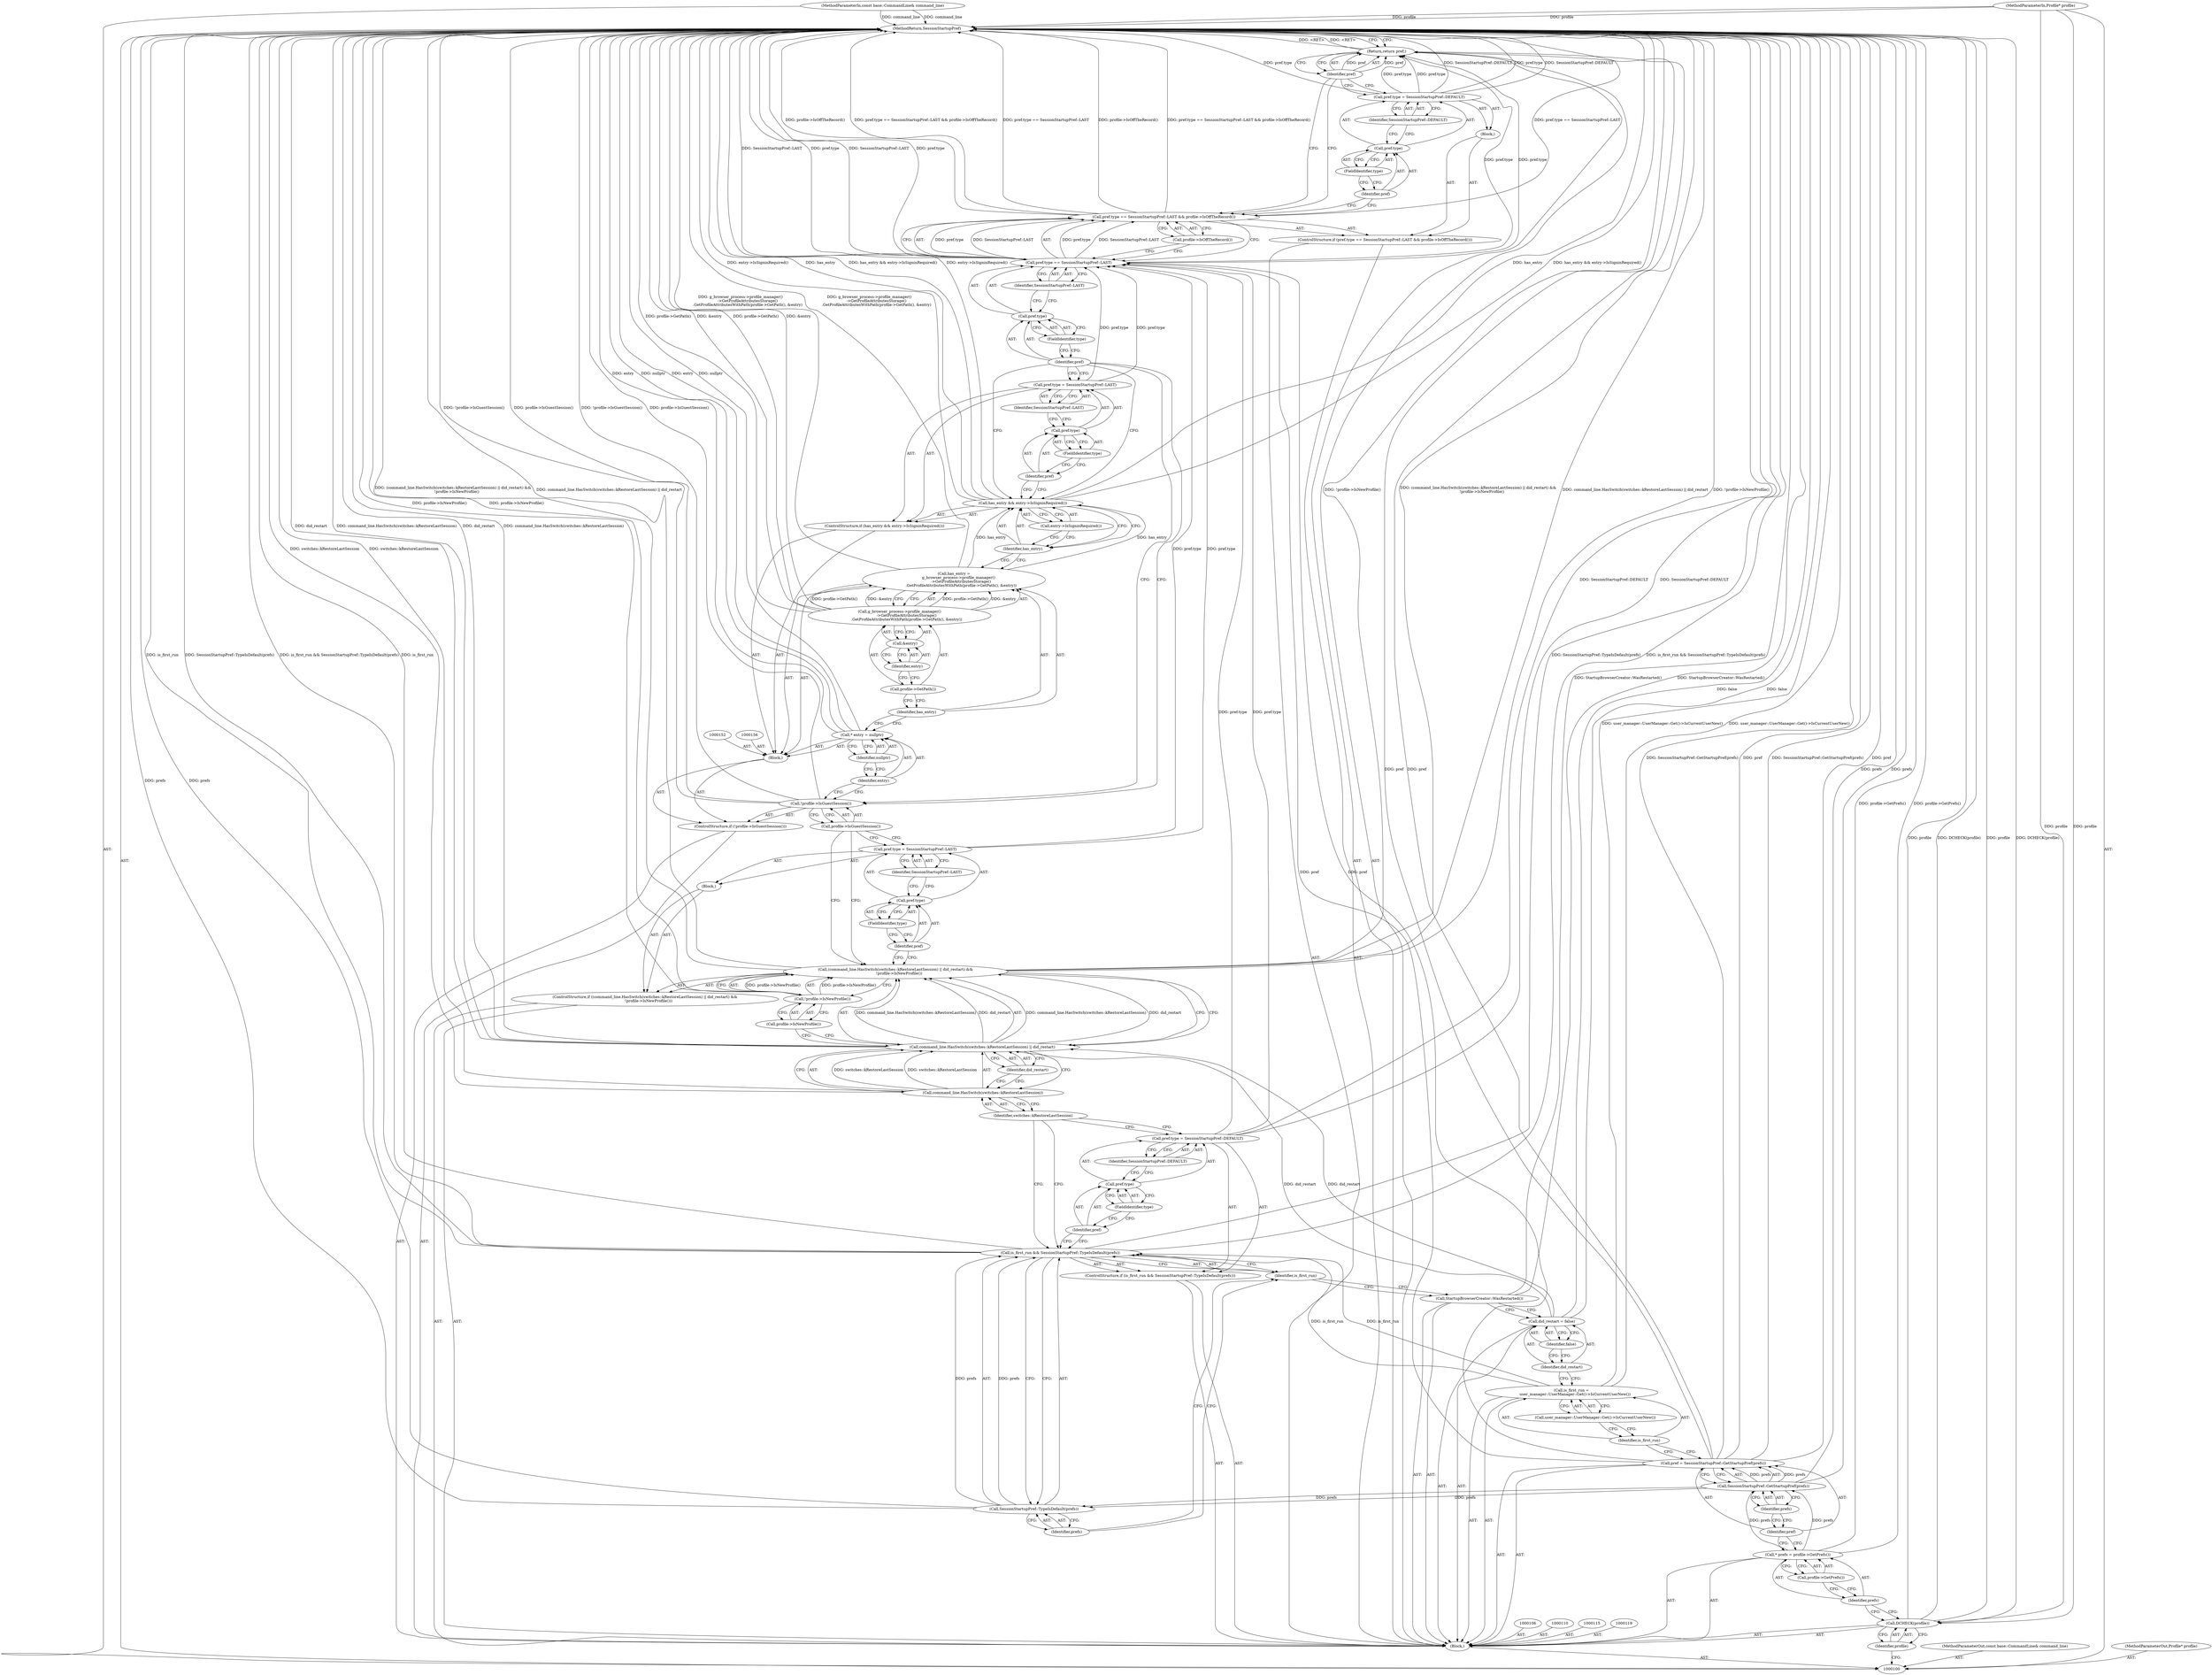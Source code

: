 digraph "0_Chrome_7a0dee9d17d0ee7fd1b40b017442f4952384a7c2" {
"1000188" [label="(MethodReturn,SessionStartupPref)"];
"1000118" [label="(Call,user_manager::UserManager::Get()->IsCurrentUserNew())"];
"1000120" [label="(Call,did_restart = false)"];
"1000121" [label="(Identifier,did_restart)"];
"1000122" [label="(Identifier,false)"];
"1000123" [label="(Call,StartupBrowserCreator::WasRestarted())"];
"1000124" [label="(ControlStructure,if (is_first_run && SessionStartupPref::TypeIsDefault(prefs)))"];
"1000127" [label="(Call,SessionStartupPref::TypeIsDefault(prefs))"];
"1000128" [label="(Identifier,prefs)"];
"1000125" [label="(Call,is_first_run && SessionStartupPref::TypeIsDefault(prefs))"];
"1000126" [label="(Identifier,is_first_run)"];
"1000133" [label="(Identifier,SessionStartupPref::DEFAULT)"];
"1000129" [label="(Call,pref.type = SessionStartupPref::DEFAULT)"];
"1000130" [label="(Call,pref.type)"];
"1000131" [label="(Identifier,pref)"];
"1000132" [label="(FieldIdentifier,type)"];
"1000101" [label="(MethodParameterIn,const base::CommandLine& command_line)"];
"1000277" [label="(MethodParameterOut,const base::CommandLine& command_line)"];
"1000134" [label="(ControlStructure,if ((command_line.HasSwitch(switches::kRestoreLastSession) || did_restart) &&\n      !profile->IsNewProfile()))"];
"1000138" [label="(Identifier,switches::kRestoreLastSession)"];
"1000135" [label="(Call,(command_line.HasSwitch(switches::kRestoreLastSession) || did_restart) &&\n      !profile->IsNewProfile())"];
"1000139" [label="(Identifier,did_restart)"];
"1000136" [label="(Call,command_line.HasSwitch(switches::kRestoreLastSession) || did_restart)"];
"1000137" [label="(Call,command_line.HasSwitch(switches::kRestoreLastSession))"];
"1000142" [label="(Block,)"];
"1000140" [label="(Call,!profile->IsNewProfile())"];
"1000141" [label="(Call,profile->IsNewProfile())"];
"1000147" [label="(Identifier,SessionStartupPref::LAST)"];
"1000143" [label="(Call,pref.type = SessionStartupPref::LAST)"];
"1000144" [label="(Call,pref.type)"];
"1000145" [label="(Identifier,pref)"];
"1000146" [label="(FieldIdentifier,type)"];
"1000148" [label="(ControlStructure,if (!profile->IsGuestSession()))"];
"1000149" [label="(Call,!profile->IsGuestSession())"];
"1000150" [label="(Call,profile->IsGuestSession())"];
"1000153" [label="(Call,* entry = nullptr)"];
"1000154" [label="(Identifier,entry)"];
"1000155" [label="(Identifier,nullptr)"];
"1000151" [label="(Block,)"];
"1000157" [label="(Call,has_entry =\n        g_browser_process->profile_manager()\n            ->GetProfileAttributesStorage()\n            .GetProfileAttributesWithPath(profile->GetPath(), &entry))"];
"1000158" [label="(Identifier,has_entry)"];
"1000159" [label="(Call,g_browser_process->profile_manager()\n            ->GetProfileAttributesStorage()\n            .GetProfileAttributesWithPath(profile->GetPath(), &entry))"];
"1000103" [label="(Block,)"];
"1000102" [label="(MethodParameterIn,Profile* profile)"];
"1000278" [label="(MethodParameterOut,Profile* profile)"];
"1000160" [label="(Call,profile->GetPath())"];
"1000161" [label="(Call,&entry)"];
"1000162" [label="(Identifier,entry)"];
"1000166" [label="(Call,entry->IsSigninRequired())"];
"1000163" [label="(ControlStructure,if (has_entry && entry->IsSigninRequired()))"];
"1000164" [label="(Call,has_entry && entry->IsSigninRequired())"];
"1000165" [label="(Identifier,has_entry)"];
"1000170" [label="(FieldIdentifier,type)"];
"1000171" [label="(Identifier,SessionStartupPref::LAST)"];
"1000167" [label="(Call,pref.type = SessionStartupPref::LAST)"];
"1000168" [label="(Call,pref.type)"];
"1000169" [label="(Identifier,pref)"];
"1000177" [label="(FieldIdentifier,type)"];
"1000178" [label="(Identifier,SessionStartupPref::LAST)"];
"1000172" [label="(ControlStructure,if (pref.type == SessionStartupPref::LAST && profile->IsOffTheRecord()))"];
"1000179" [label="(Call,profile->IsOffTheRecord())"];
"1000173" [label="(Call,pref.type == SessionStartupPref::LAST && profile->IsOffTheRecord())"];
"1000174" [label="(Call,pref.type == SessionStartupPref::LAST)"];
"1000175" [label="(Call,pref.type)"];
"1000176" [label="(Identifier,pref)"];
"1000180" [label="(Block,)"];
"1000185" [label="(Identifier,SessionStartupPref::DEFAULT)"];
"1000181" [label="(Call,pref.type = SessionStartupPref::DEFAULT)"];
"1000182" [label="(Call,pref.type)"];
"1000183" [label="(Identifier,pref)"];
"1000184" [label="(FieldIdentifier,type)"];
"1000104" [label="(Call,DCHECK(profile))"];
"1000105" [label="(Identifier,profile)"];
"1000186" [label="(Return,return pref;)"];
"1000187" [label="(Identifier,pref)"];
"1000107" [label="(Call,* prefs = profile->GetPrefs())"];
"1000108" [label="(Identifier,prefs)"];
"1000109" [label="(Call,profile->GetPrefs())"];
"1000111" [label="(Call,pref = SessionStartupPref::GetStartupPref(prefs))"];
"1000112" [label="(Identifier,pref)"];
"1000113" [label="(Call,SessionStartupPref::GetStartupPref(prefs))"];
"1000114" [label="(Identifier,prefs)"];
"1000116" [label="(Call,is_first_run =\n      user_manager::UserManager::Get()->IsCurrentUserNew())"];
"1000117" [label="(Identifier,is_first_run)"];
"1000188" -> "1000100"  [label="AST: "];
"1000188" -> "1000186"  [label="CFG: "];
"1000186" -> "1000188"  [label="DDG: <RET>"];
"1000125" -> "1000188"  [label="DDG: is_first_run && SessionStartupPref::TypeIsDefault(prefs)"];
"1000125" -> "1000188"  [label="DDG: is_first_run"];
"1000125" -> "1000188"  [label="DDG: SessionStartupPref::TypeIsDefault(prefs)"];
"1000181" -> "1000188"  [label="DDG: SessionStartupPref::DEFAULT"];
"1000181" -> "1000188"  [label="DDG: pref.type"];
"1000104" -> "1000188"  [label="DDG: profile"];
"1000104" -> "1000188"  [label="DDG: DCHECK(profile)"];
"1000149" -> "1000188"  [label="DDG: !profile->IsGuestSession()"];
"1000149" -> "1000188"  [label="DDG: profile->IsGuestSession()"];
"1000116" -> "1000188"  [label="DDG: user_manager::UserManager::Get()->IsCurrentUserNew()"];
"1000153" -> "1000188"  [label="DDG: entry"];
"1000153" -> "1000188"  [label="DDG: nullptr"];
"1000164" -> "1000188"  [label="DDG: has_entry"];
"1000164" -> "1000188"  [label="DDG: has_entry && entry->IsSigninRequired()"];
"1000164" -> "1000188"  [label="DDG: entry->IsSigninRequired()"];
"1000174" -> "1000188"  [label="DDG: SessionStartupPref::LAST"];
"1000174" -> "1000188"  [label="DDG: pref.type"];
"1000157" -> "1000188"  [label="DDG: g_browser_process->profile_manager()\n            ->GetProfileAttributesStorage()\n            .GetProfileAttributesWithPath(profile->GetPath(), &entry)"];
"1000173" -> "1000188"  [label="DDG: profile->IsOffTheRecord()"];
"1000173" -> "1000188"  [label="DDG: pref.type == SessionStartupPref::LAST && profile->IsOffTheRecord()"];
"1000173" -> "1000188"  [label="DDG: pref.type == SessionStartupPref::LAST"];
"1000113" -> "1000188"  [label="DDG: prefs"];
"1000159" -> "1000188"  [label="DDG: profile->GetPath()"];
"1000159" -> "1000188"  [label="DDG: &entry"];
"1000123" -> "1000188"  [label="DDG: StartupBrowserCreator::WasRestarted()"];
"1000140" -> "1000188"  [label="DDG: profile->IsNewProfile()"];
"1000136" -> "1000188"  [label="DDG: did_restart"];
"1000136" -> "1000188"  [label="DDG: command_line.HasSwitch(switches::kRestoreLastSession)"];
"1000135" -> "1000188"  [label="DDG: !profile->IsNewProfile()"];
"1000135" -> "1000188"  [label="DDG: (command_line.HasSwitch(switches::kRestoreLastSession) || did_restart) &&\n      !profile->IsNewProfile()"];
"1000135" -> "1000188"  [label="DDG: command_line.HasSwitch(switches::kRestoreLastSession) || did_restart"];
"1000129" -> "1000188"  [label="DDG: SessionStartupPref::DEFAULT"];
"1000102" -> "1000188"  [label="DDG: profile"];
"1000111" -> "1000188"  [label="DDG: pref"];
"1000111" -> "1000188"  [label="DDG: SessionStartupPref::GetStartupPref(prefs)"];
"1000101" -> "1000188"  [label="DDG: command_line"];
"1000120" -> "1000188"  [label="DDG: false"];
"1000127" -> "1000188"  [label="DDG: prefs"];
"1000137" -> "1000188"  [label="DDG: switches::kRestoreLastSession"];
"1000107" -> "1000188"  [label="DDG: profile->GetPrefs()"];
"1000118" -> "1000116"  [label="AST: "];
"1000118" -> "1000117"  [label="CFG: "];
"1000116" -> "1000118"  [label="CFG: "];
"1000120" -> "1000103"  [label="AST: "];
"1000120" -> "1000122"  [label="CFG: "];
"1000121" -> "1000120"  [label="AST: "];
"1000122" -> "1000120"  [label="AST: "];
"1000123" -> "1000120"  [label="CFG: "];
"1000120" -> "1000188"  [label="DDG: false"];
"1000120" -> "1000136"  [label="DDG: did_restart"];
"1000121" -> "1000120"  [label="AST: "];
"1000121" -> "1000116"  [label="CFG: "];
"1000122" -> "1000121"  [label="CFG: "];
"1000122" -> "1000120"  [label="AST: "];
"1000122" -> "1000121"  [label="CFG: "];
"1000120" -> "1000122"  [label="CFG: "];
"1000123" -> "1000103"  [label="AST: "];
"1000123" -> "1000120"  [label="CFG: "];
"1000126" -> "1000123"  [label="CFG: "];
"1000123" -> "1000188"  [label="DDG: StartupBrowserCreator::WasRestarted()"];
"1000124" -> "1000103"  [label="AST: "];
"1000125" -> "1000124"  [label="AST: "];
"1000129" -> "1000124"  [label="AST: "];
"1000127" -> "1000125"  [label="AST: "];
"1000127" -> "1000128"  [label="CFG: "];
"1000128" -> "1000127"  [label="AST: "];
"1000125" -> "1000127"  [label="CFG: "];
"1000127" -> "1000188"  [label="DDG: prefs"];
"1000127" -> "1000125"  [label="DDG: prefs"];
"1000113" -> "1000127"  [label="DDG: prefs"];
"1000128" -> "1000127"  [label="AST: "];
"1000128" -> "1000126"  [label="CFG: "];
"1000127" -> "1000128"  [label="CFG: "];
"1000125" -> "1000124"  [label="AST: "];
"1000125" -> "1000126"  [label="CFG: "];
"1000125" -> "1000127"  [label="CFG: "];
"1000126" -> "1000125"  [label="AST: "];
"1000127" -> "1000125"  [label="AST: "];
"1000131" -> "1000125"  [label="CFG: "];
"1000138" -> "1000125"  [label="CFG: "];
"1000125" -> "1000188"  [label="DDG: is_first_run && SessionStartupPref::TypeIsDefault(prefs)"];
"1000125" -> "1000188"  [label="DDG: is_first_run"];
"1000125" -> "1000188"  [label="DDG: SessionStartupPref::TypeIsDefault(prefs)"];
"1000116" -> "1000125"  [label="DDG: is_first_run"];
"1000127" -> "1000125"  [label="DDG: prefs"];
"1000126" -> "1000125"  [label="AST: "];
"1000126" -> "1000123"  [label="CFG: "];
"1000128" -> "1000126"  [label="CFG: "];
"1000125" -> "1000126"  [label="CFG: "];
"1000133" -> "1000129"  [label="AST: "];
"1000133" -> "1000130"  [label="CFG: "];
"1000129" -> "1000133"  [label="CFG: "];
"1000129" -> "1000124"  [label="AST: "];
"1000129" -> "1000133"  [label="CFG: "];
"1000130" -> "1000129"  [label="AST: "];
"1000133" -> "1000129"  [label="AST: "];
"1000138" -> "1000129"  [label="CFG: "];
"1000129" -> "1000188"  [label="DDG: SessionStartupPref::DEFAULT"];
"1000129" -> "1000174"  [label="DDG: pref.type"];
"1000130" -> "1000129"  [label="AST: "];
"1000130" -> "1000132"  [label="CFG: "];
"1000131" -> "1000130"  [label="AST: "];
"1000132" -> "1000130"  [label="AST: "];
"1000133" -> "1000130"  [label="CFG: "];
"1000131" -> "1000130"  [label="AST: "];
"1000131" -> "1000125"  [label="CFG: "];
"1000132" -> "1000131"  [label="CFG: "];
"1000132" -> "1000130"  [label="AST: "];
"1000132" -> "1000131"  [label="CFG: "];
"1000130" -> "1000132"  [label="CFG: "];
"1000101" -> "1000100"  [label="AST: "];
"1000101" -> "1000188"  [label="DDG: command_line"];
"1000277" -> "1000100"  [label="AST: "];
"1000134" -> "1000103"  [label="AST: "];
"1000135" -> "1000134"  [label="AST: "];
"1000142" -> "1000134"  [label="AST: "];
"1000138" -> "1000137"  [label="AST: "];
"1000138" -> "1000129"  [label="CFG: "];
"1000138" -> "1000125"  [label="CFG: "];
"1000137" -> "1000138"  [label="CFG: "];
"1000135" -> "1000134"  [label="AST: "];
"1000135" -> "1000136"  [label="CFG: "];
"1000135" -> "1000140"  [label="CFG: "];
"1000136" -> "1000135"  [label="AST: "];
"1000140" -> "1000135"  [label="AST: "];
"1000145" -> "1000135"  [label="CFG: "];
"1000150" -> "1000135"  [label="CFG: "];
"1000135" -> "1000188"  [label="DDG: !profile->IsNewProfile()"];
"1000135" -> "1000188"  [label="DDG: (command_line.HasSwitch(switches::kRestoreLastSession) || did_restart) &&\n      !profile->IsNewProfile()"];
"1000135" -> "1000188"  [label="DDG: command_line.HasSwitch(switches::kRestoreLastSession) || did_restart"];
"1000136" -> "1000135"  [label="DDG: command_line.HasSwitch(switches::kRestoreLastSession)"];
"1000136" -> "1000135"  [label="DDG: did_restart"];
"1000140" -> "1000135"  [label="DDG: profile->IsNewProfile()"];
"1000139" -> "1000136"  [label="AST: "];
"1000139" -> "1000137"  [label="CFG: "];
"1000136" -> "1000139"  [label="CFG: "];
"1000136" -> "1000135"  [label="AST: "];
"1000136" -> "1000137"  [label="CFG: "];
"1000136" -> "1000139"  [label="CFG: "];
"1000137" -> "1000136"  [label="AST: "];
"1000139" -> "1000136"  [label="AST: "];
"1000141" -> "1000136"  [label="CFG: "];
"1000135" -> "1000136"  [label="CFG: "];
"1000136" -> "1000188"  [label="DDG: did_restart"];
"1000136" -> "1000188"  [label="DDG: command_line.HasSwitch(switches::kRestoreLastSession)"];
"1000136" -> "1000135"  [label="DDG: command_line.HasSwitch(switches::kRestoreLastSession)"];
"1000136" -> "1000135"  [label="DDG: did_restart"];
"1000137" -> "1000136"  [label="DDG: switches::kRestoreLastSession"];
"1000120" -> "1000136"  [label="DDG: did_restart"];
"1000137" -> "1000136"  [label="AST: "];
"1000137" -> "1000138"  [label="CFG: "];
"1000138" -> "1000137"  [label="AST: "];
"1000139" -> "1000137"  [label="CFG: "];
"1000136" -> "1000137"  [label="CFG: "];
"1000137" -> "1000188"  [label="DDG: switches::kRestoreLastSession"];
"1000137" -> "1000136"  [label="DDG: switches::kRestoreLastSession"];
"1000142" -> "1000134"  [label="AST: "];
"1000143" -> "1000142"  [label="AST: "];
"1000140" -> "1000135"  [label="AST: "];
"1000140" -> "1000141"  [label="CFG: "];
"1000141" -> "1000140"  [label="AST: "];
"1000135" -> "1000140"  [label="CFG: "];
"1000140" -> "1000188"  [label="DDG: profile->IsNewProfile()"];
"1000140" -> "1000135"  [label="DDG: profile->IsNewProfile()"];
"1000141" -> "1000140"  [label="AST: "];
"1000141" -> "1000136"  [label="CFG: "];
"1000140" -> "1000141"  [label="CFG: "];
"1000147" -> "1000143"  [label="AST: "];
"1000147" -> "1000144"  [label="CFG: "];
"1000143" -> "1000147"  [label="CFG: "];
"1000143" -> "1000142"  [label="AST: "];
"1000143" -> "1000147"  [label="CFG: "];
"1000144" -> "1000143"  [label="AST: "];
"1000147" -> "1000143"  [label="AST: "];
"1000150" -> "1000143"  [label="CFG: "];
"1000143" -> "1000174"  [label="DDG: pref.type"];
"1000144" -> "1000143"  [label="AST: "];
"1000144" -> "1000146"  [label="CFG: "];
"1000145" -> "1000144"  [label="AST: "];
"1000146" -> "1000144"  [label="AST: "];
"1000147" -> "1000144"  [label="CFG: "];
"1000145" -> "1000144"  [label="AST: "];
"1000145" -> "1000135"  [label="CFG: "];
"1000146" -> "1000145"  [label="CFG: "];
"1000146" -> "1000144"  [label="AST: "];
"1000146" -> "1000145"  [label="CFG: "];
"1000144" -> "1000146"  [label="CFG: "];
"1000148" -> "1000103"  [label="AST: "];
"1000149" -> "1000148"  [label="AST: "];
"1000151" -> "1000148"  [label="AST: "];
"1000149" -> "1000148"  [label="AST: "];
"1000149" -> "1000150"  [label="CFG: "];
"1000150" -> "1000149"  [label="AST: "];
"1000154" -> "1000149"  [label="CFG: "];
"1000176" -> "1000149"  [label="CFG: "];
"1000149" -> "1000188"  [label="DDG: !profile->IsGuestSession()"];
"1000149" -> "1000188"  [label="DDG: profile->IsGuestSession()"];
"1000150" -> "1000149"  [label="AST: "];
"1000150" -> "1000143"  [label="CFG: "];
"1000150" -> "1000135"  [label="CFG: "];
"1000149" -> "1000150"  [label="CFG: "];
"1000153" -> "1000151"  [label="AST: "];
"1000153" -> "1000155"  [label="CFG: "];
"1000154" -> "1000153"  [label="AST: "];
"1000155" -> "1000153"  [label="AST: "];
"1000158" -> "1000153"  [label="CFG: "];
"1000153" -> "1000188"  [label="DDG: entry"];
"1000153" -> "1000188"  [label="DDG: nullptr"];
"1000154" -> "1000153"  [label="AST: "];
"1000154" -> "1000149"  [label="CFG: "];
"1000155" -> "1000154"  [label="CFG: "];
"1000155" -> "1000153"  [label="AST: "];
"1000155" -> "1000154"  [label="CFG: "];
"1000153" -> "1000155"  [label="CFG: "];
"1000151" -> "1000148"  [label="AST: "];
"1000152" -> "1000151"  [label="AST: "];
"1000153" -> "1000151"  [label="AST: "];
"1000156" -> "1000151"  [label="AST: "];
"1000157" -> "1000151"  [label="AST: "];
"1000163" -> "1000151"  [label="AST: "];
"1000157" -> "1000151"  [label="AST: "];
"1000157" -> "1000159"  [label="CFG: "];
"1000158" -> "1000157"  [label="AST: "];
"1000159" -> "1000157"  [label="AST: "];
"1000165" -> "1000157"  [label="CFG: "];
"1000157" -> "1000188"  [label="DDG: g_browser_process->profile_manager()\n            ->GetProfileAttributesStorage()\n            .GetProfileAttributesWithPath(profile->GetPath(), &entry)"];
"1000159" -> "1000157"  [label="DDG: profile->GetPath()"];
"1000159" -> "1000157"  [label="DDG: &entry"];
"1000157" -> "1000164"  [label="DDG: has_entry"];
"1000158" -> "1000157"  [label="AST: "];
"1000158" -> "1000153"  [label="CFG: "];
"1000160" -> "1000158"  [label="CFG: "];
"1000159" -> "1000157"  [label="AST: "];
"1000159" -> "1000161"  [label="CFG: "];
"1000160" -> "1000159"  [label="AST: "];
"1000161" -> "1000159"  [label="AST: "];
"1000157" -> "1000159"  [label="CFG: "];
"1000159" -> "1000188"  [label="DDG: profile->GetPath()"];
"1000159" -> "1000188"  [label="DDG: &entry"];
"1000159" -> "1000157"  [label="DDG: profile->GetPath()"];
"1000159" -> "1000157"  [label="DDG: &entry"];
"1000103" -> "1000100"  [label="AST: "];
"1000104" -> "1000103"  [label="AST: "];
"1000106" -> "1000103"  [label="AST: "];
"1000107" -> "1000103"  [label="AST: "];
"1000110" -> "1000103"  [label="AST: "];
"1000111" -> "1000103"  [label="AST: "];
"1000115" -> "1000103"  [label="AST: "];
"1000116" -> "1000103"  [label="AST: "];
"1000119" -> "1000103"  [label="AST: "];
"1000120" -> "1000103"  [label="AST: "];
"1000123" -> "1000103"  [label="AST: "];
"1000124" -> "1000103"  [label="AST: "];
"1000134" -> "1000103"  [label="AST: "];
"1000148" -> "1000103"  [label="AST: "];
"1000172" -> "1000103"  [label="AST: "];
"1000186" -> "1000103"  [label="AST: "];
"1000102" -> "1000100"  [label="AST: "];
"1000102" -> "1000188"  [label="DDG: profile"];
"1000102" -> "1000104"  [label="DDG: profile"];
"1000278" -> "1000100"  [label="AST: "];
"1000160" -> "1000159"  [label="AST: "];
"1000160" -> "1000158"  [label="CFG: "];
"1000162" -> "1000160"  [label="CFG: "];
"1000161" -> "1000159"  [label="AST: "];
"1000161" -> "1000162"  [label="CFG: "];
"1000162" -> "1000161"  [label="AST: "];
"1000159" -> "1000161"  [label="CFG: "];
"1000162" -> "1000161"  [label="AST: "];
"1000162" -> "1000160"  [label="CFG: "];
"1000161" -> "1000162"  [label="CFG: "];
"1000166" -> "1000164"  [label="AST: "];
"1000166" -> "1000165"  [label="CFG: "];
"1000164" -> "1000166"  [label="CFG: "];
"1000163" -> "1000151"  [label="AST: "];
"1000164" -> "1000163"  [label="AST: "];
"1000167" -> "1000163"  [label="AST: "];
"1000164" -> "1000163"  [label="AST: "];
"1000164" -> "1000165"  [label="CFG: "];
"1000164" -> "1000166"  [label="CFG: "];
"1000165" -> "1000164"  [label="AST: "];
"1000166" -> "1000164"  [label="AST: "];
"1000169" -> "1000164"  [label="CFG: "];
"1000176" -> "1000164"  [label="CFG: "];
"1000164" -> "1000188"  [label="DDG: has_entry"];
"1000164" -> "1000188"  [label="DDG: has_entry && entry->IsSigninRequired()"];
"1000164" -> "1000188"  [label="DDG: entry->IsSigninRequired()"];
"1000157" -> "1000164"  [label="DDG: has_entry"];
"1000165" -> "1000164"  [label="AST: "];
"1000165" -> "1000157"  [label="CFG: "];
"1000166" -> "1000165"  [label="CFG: "];
"1000164" -> "1000165"  [label="CFG: "];
"1000170" -> "1000168"  [label="AST: "];
"1000170" -> "1000169"  [label="CFG: "];
"1000168" -> "1000170"  [label="CFG: "];
"1000171" -> "1000167"  [label="AST: "];
"1000171" -> "1000168"  [label="CFG: "];
"1000167" -> "1000171"  [label="CFG: "];
"1000167" -> "1000163"  [label="AST: "];
"1000167" -> "1000171"  [label="CFG: "];
"1000168" -> "1000167"  [label="AST: "];
"1000171" -> "1000167"  [label="AST: "];
"1000176" -> "1000167"  [label="CFG: "];
"1000167" -> "1000174"  [label="DDG: pref.type"];
"1000168" -> "1000167"  [label="AST: "];
"1000168" -> "1000170"  [label="CFG: "];
"1000169" -> "1000168"  [label="AST: "];
"1000170" -> "1000168"  [label="AST: "];
"1000171" -> "1000168"  [label="CFG: "];
"1000169" -> "1000168"  [label="AST: "];
"1000169" -> "1000164"  [label="CFG: "];
"1000170" -> "1000169"  [label="CFG: "];
"1000177" -> "1000175"  [label="AST: "];
"1000177" -> "1000176"  [label="CFG: "];
"1000175" -> "1000177"  [label="CFG: "];
"1000178" -> "1000174"  [label="AST: "];
"1000178" -> "1000175"  [label="CFG: "];
"1000174" -> "1000178"  [label="CFG: "];
"1000172" -> "1000103"  [label="AST: "];
"1000173" -> "1000172"  [label="AST: "];
"1000180" -> "1000172"  [label="AST: "];
"1000179" -> "1000173"  [label="AST: "];
"1000179" -> "1000174"  [label="CFG: "];
"1000173" -> "1000179"  [label="CFG: "];
"1000173" -> "1000172"  [label="AST: "];
"1000173" -> "1000174"  [label="CFG: "];
"1000173" -> "1000179"  [label="CFG: "];
"1000174" -> "1000173"  [label="AST: "];
"1000179" -> "1000173"  [label="AST: "];
"1000183" -> "1000173"  [label="CFG: "];
"1000187" -> "1000173"  [label="CFG: "];
"1000173" -> "1000188"  [label="DDG: profile->IsOffTheRecord()"];
"1000173" -> "1000188"  [label="DDG: pref.type == SessionStartupPref::LAST && profile->IsOffTheRecord()"];
"1000173" -> "1000188"  [label="DDG: pref.type == SessionStartupPref::LAST"];
"1000174" -> "1000173"  [label="DDG: pref.type"];
"1000174" -> "1000173"  [label="DDG: SessionStartupPref::LAST"];
"1000174" -> "1000173"  [label="AST: "];
"1000174" -> "1000178"  [label="CFG: "];
"1000175" -> "1000174"  [label="AST: "];
"1000178" -> "1000174"  [label="AST: "];
"1000179" -> "1000174"  [label="CFG: "];
"1000173" -> "1000174"  [label="CFG: "];
"1000174" -> "1000188"  [label="DDG: SessionStartupPref::LAST"];
"1000174" -> "1000188"  [label="DDG: pref.type"];
"1000174" -> "1000173"  [label="DDG: pref.type"];
"1000174" -> "1000173"  [label="DDG: SessionStartupPref::LAST"];
"1000143" -> "1000174"  [label="DDG: pref.type"];
"1000111" -> "1000174"  [label="DDG: pref"];
"1000167" -> "1000174"  [label="DDG: pref.type"];
"1000129" -> "1000174"  [label="DDG: pref.type"];
"1000174" -> "1000186"  [label="DDG: pref.type"];
"1000175" -> "1000174"  [label="AST: "];
"1000175" -> "1000177"  [label="CFG: "];
"1000176" -> "1000175"  [label="AST: "];
"1000177" -> "1000175"  [label="AST: "];
"1000178" -> "1000175"  [label="CFG: "];
"1000176" -> "1000175"  [label="AST: "];
"1000176" -> "1000167"  [label="CFG: "];
"1000176" -> "1000164"  [label="CFG: "];
"1000176" -> "1000149"  [label="CFG: "];
"1000177" -> "1000176"  [label="CFG: "];
"1000180" -> "1000172"  [label="AST: "];
"1000181" -> "1000180"  [label="AST: "];
"1000185" -> "1000181"  [label="AST: "];
"1000185" -> "1000182"  [label="CFG: "];
"1000181" -> "1000185"  [label="CFG: "];
"1000181" -> "1000180"  [label="AST: "];
"1000181" -> "1000185"  [label="CFG: "];
"1000182" -> "1000181"  [label="AST: "];
"1000185" -> "1000181"  [label="AST: "];
"1000187" -> "1000181"  [label="CFG: "];
"1000181" -> "1000188"  [label="DDG: SessionStartupPref::DEFAULT"];
"1000181" -> "1000188"  [label="DDG: pref.type"];
"1000181" -> "1000186"  [label="DDG: pref.type"];
"1000182" -> "1000181"  [label="AST: "];
"1000182" -> "1000184"  [label="CFG: "];
"1000183" -> "1000182"  [label="AST: "];
"1000184" -> "1000182"  [label="AST: "];
"1000185" -> "1000182"  [label="CFG: "];
"1000183" -> "1000182"  [label="AST: "];
"1000183" -> "1000173"  [label="CFG: "];
"1000184" -> "1000183"  [label="CFG: "];
"1000184" -> "1000182"  [label="AST: "];
"1000184" -> "1000183"  [label="CFG: "];
"1000182" -> "1000184"  [label="CFG: "];
"1000104" -> "1000103"  [label="AST: "];
"1000104" -> "1000105"  [label="CFG: "];
"1000105" -> "1000104"  [label="AST: "];
"1000108" -> "1000104"  [label="CFG: "];
"1000104" -> "1000188"  [label="DDG: profile"];
"1000104" -> "1000188"  [label="DDG: DCHECK(profile)"];
"1000102" -> "1000104"  [label="DDG: profile"];
"1000105" -> "1000104"  [label="AST: "];
"1000105" -> "1000100"  [label="CFG: "];
"1000104" -> "1000105"  [label="CFG: "];
"1000186" -> "1000103"  [label="AST: "];
"1000186" -> "1000187"  [label="CFG: "];
"1000187" -> "1000186"  [label="AST: "];
"1000188" -> "1000186"  [label="CFG: "];
"1000186" -> "1000188"  [label="DDG: <RET>"];
"1000187" -> "1000186"  [label="DDG: pref"];
"1000181" -> "1000186"  [label="DDG: pref.type"];
"1000111" -> "1000186"  [label="DDG: pref"];
"1000174" -> "1000186"  [label="DDG: pref.type"];
"1000187" -> "1000186"  [label="AST: "];
"1000187" -> "1000181"  [label="CFG: "];
"1000187" -> "1000173"  [label="CFG: "];
"1000186" -> "1000187"  [label="CFG: "];
"1000187" -> "1000186"  [label="DDG: pref"];
"1000107" -> "1000103"  [label="AST: "];
"1000107" -> "1000109"  [label="CFG: "];
"1000108" -> "1000107"  [label="AST: "];
"1000109" -> "1000107"  [label="AST: "];
"1000112" -> "1000107"  [label="CFG: "];
"1000107" -> "1000188"  [label="DDG: profile->GetPrefs()"];
"1000107" -> "1000113"  [label="DDG: prefs"];
"1000108" -> "1000107"  [label="AST: "];
"1000108" -> "1000104"  [label="CFG: "];
"1000109" -> "1000108"  [label="CFG: "];
"1000109" -> "1000107"  [label="AST: "];
"1000109" -> "1000108"  [label="CFG: "];
"1000107" -> "1000109"  [label="CFG: "];
"1000111" -> "1000103"  [label="AST: "];
"1000111" -> "1000113"  [label="CFG: "];
"1000112" -> "1000111"  [label="AST: "];
"1000113" -> "1000111"  [label="AST: "];
"1000117" -> "1000111"  [label="CFG: "];
"1000111" -> "1000188"  [label="DDG: pref"];
"1000111" -> "1000188"  [label="DDG: SessionStartupPref::GetStartupPref(prefs)"];
"1000113" -> "1000111"  [label="DDG: prefs"];
"1000111" -> "1000174"  [label="DDG: pref"];
"1000111" -> "1000186"  [label="DDG: pref"];
"1000112" -> "1000111"  [label="AST: "];
"1000112" -> "1000107"  [label="CFG: "];
"1000114" -> "1000112"  [label="CFG: "];
"1000113" -> "1000111"  [label="AST: "];
"1000113" -> "1000114"  [label="CFG: "];
"1000114" -> "1000113"  [label="AST: "];
"1000111" -> "1000113"  [label="CFG: "];
"1000113" -> "1000188"  [label="DDG: prefs"];
"1000113" -> "1000111"  [label="DDG: prefs"];
"1000107" -> "1000113"  [label="DDG: prefs"];
"1000113" -> "1000127"  [label="DDG: prefs"];
"1000114" -> "1000113"  [label="AST: "];
"1000114" -> "1000112"  [label="CFG: "];
"1000113" -> "1000114"  [label="CFG: "];
"1000116" -> "1000103"  [label="AST: "];
"1000116" -> "1000118"  [label="CFG: "];
"1000117" -> "1000116"  [label="AST: "];
"1000118" -> "1000116"  [label="AST: "];
"1000121" -> "1000116"  [label="CFG: "];
"1000116" -> "1000188"  [label="DDG: user_manager::UserManager::Get()->IsCurrentUserNew()"];
"1000116" -> "1000125"  [label="DDG: is_first_run"];
"1000117" -> "1000116"  [label="AST: "];
"1000117" -> "1000111"  [label="CFG: "];
"1000118" -> "1000117"  [label="CFG: "];
}
